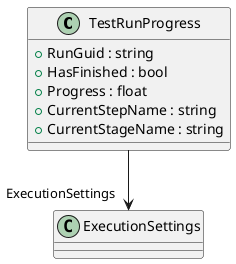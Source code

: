 @startuml
class TestRunProgress {
    + RunGuid : string
    + HasFinished : bool
    + Progress : float
    + CurrentStepName : string
    + CurrentStageName : string
}
TestRunProgress --> "ExecutionSettings" ExecutionSettings
@enduml
